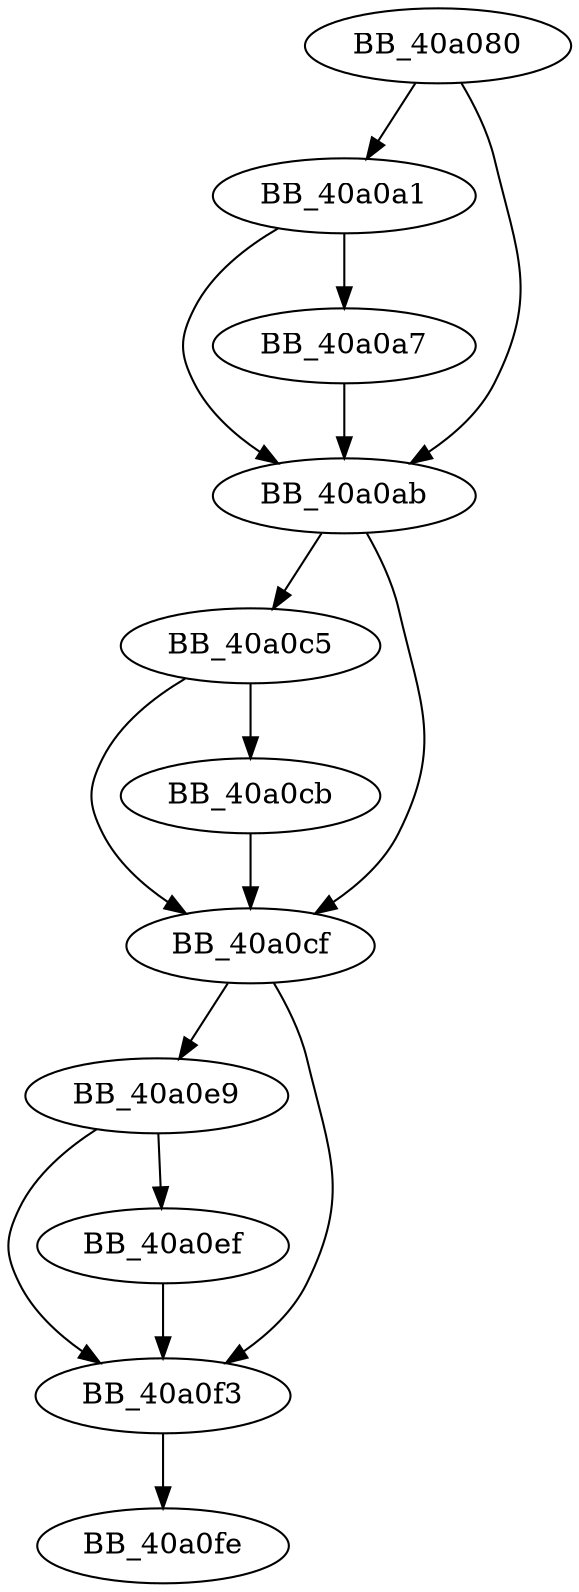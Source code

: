 DiGraph sub_40A080{
BB_40a080->BB_40a0a1
BB_40a080->BB_40a0ab
BB_40a0a1->BB_40a0a7
BB_40a0a1->BB_40a0ab
BB_40a0a7->BB_40a0ab
BB_40a0ab->BB_40a0c5
BB_40a0ab->BB_40a0cf
BB_40a0c5->BB_40a0cb
BB_40a0c5->BB_40a0cf
BB_40a0cb->BB_40a0cf
BB_40a0cf->BB_40a0e9
BB_40a0cf->BB_40a0f3
BB_40a0e9->BB_40a0ef
BB_40a0e9->BB_40a0f3
BB_40a0ef->BB_40a0f3
BB_40a0f3->BB_40a0fe
}
